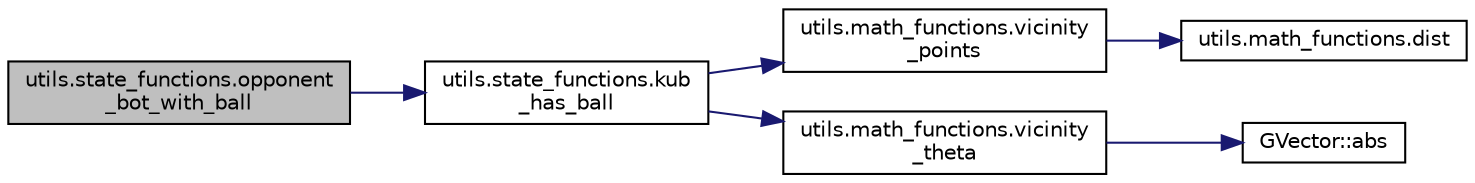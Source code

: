 digraph "utils.state_functions.opponent_bot_with_ball"
{
 // INTERACTIVE_SVG=YES
  edge [fontname="Helvetica",fontsize="10",labelfontname="Helvetica",labelfontsize="10"];
  node [fontname="Helvetica",fontsize="10",shape=record];
  rankdir="LR";
  Node1 [label="utils.state_functions.opponent\l_bot_with_ball",height=0.2,width=0.4,color="black", fillcolor="grey75", style="filled", fontcolor="black"];
  Node1 -> Node2 [color="midnightblue",fontsize="10",style="solid",fontname="Helvetica"];
  Node2 [label="utils.state_functions.kub\l_has_ball",height=0.2,width=0.4,color="black", fillcolor="white", style="filled",URL="$d9/d09/namespaceutils_1_1state__functions.html#a882c3bfc960c8181d169449e6fa48ca8"];
  Node2 -> Node3 [color="midnightblue",fontsize="10",style="solid",fontname="Helvetica"];
  Node3 [label="utils.math_functions.vicinity\l_points",height=0.2,width=0.4,color="black", fillcolor="white", style="filled",URL="$d6/d83/namespaceutils_1_1math__functions.html#add6f7ce093f2084ecc440852873cbf79"];
  Node3 -> Node4 [color="midnightblue",fontsize="10",style="solid",fontname="Helvetica"];
  Node4 [label="utils.math_functions.dist",height=0.2,width=0.4,color="black", fillcolor="white", style="filled",URL="$d6/d83/namespaceutils_1_1math__functions.html#a75d840d8cbf719630bbb23997efdbb0e"];
  Node2 -> Node5 [color="midnightblue",fontsize="10",style="solid",fontname="Helvetica"];
  Node5 [label="utils.math_functions.vicinity\l_theta",height=0.2,width=0.4,color="black", fillcolor="white", style="filled",URL="$d6/d83/namespaceutils_1_1math__functions.html#af3513469620dac18ea9dd7cad499b3e3"];
  Node5 -> Node6 [color="midnightblue",fontsize="10",style="solid",fontname="Helvetica"];
  Node6 [label="GVector::abs",height=0.2,width=0.4,color="black", fillcolor="white", style="filled",URL="$d5/da9/namespace_g_vector.html#a9ad98c3a0469b46d6d9437dace1bdaff"];
}

